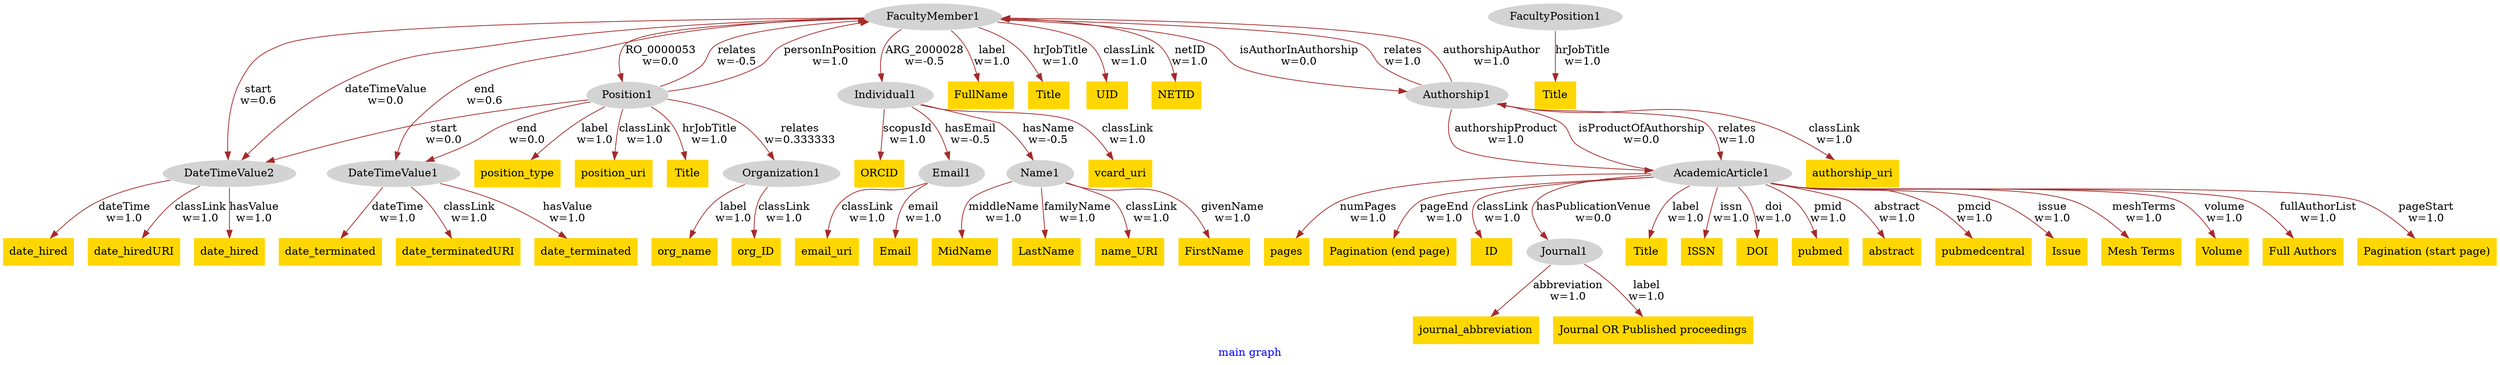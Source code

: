 digraph n0 {
fontcolor="blue"
remincross="true"
label="main graph"
n1[style="filled",color="white",fillcolor="lightgray",label="FacultyMember1"];
n2[style="filled",color="white",fillcolor="lightgray",label="DateTimeValue2"];
n3[style="filled",color="white",fillcolor="lightgray",label="DateTimeValue1"];
n4[style="filled",color="white",fillcolor="lightgray",label="Individual1"];
n5[style="filled",color="white",fillcolor="lightgray",label="Email1"];
n6[style="filled",color="white",fillcolor="lightgray",label="Name1"];
n7[shape="plaintext",style="filled",fillcolor="gold",label="FirstName"];
n8[shape="plaintext",style="filled",fillcolor="gold",label="FullName"];
n9[shape="plaintext",style="filled",fillcolor="gold",label="MidName"];
n10[shape="plaintext",style="filled",fillcolor="gold",label="LastName"];
n11[shape="plaintext",style="filled",fillcolor="gold",label="date_hired"];
n12[shape="plaintext",style="filled",fillcolor="gold",label="Email"];
n13[shape="plaintext",style="filled",fillcolor="gold",label="Title"];
n14[shape="plaintext",style="filled",fillcolor="gold",label="date_terminated"];
n15[shape="plaintext",style="filled",fillcolor="gold",label="date_hiredURI"];
n16[shape="plaintext",style="filled",fillcolor="gold",label="UID"];
n17[shape="plaintext",style="filled",fillcolor="gold",label="date_terminatedURI"];
n18[shape="plaintext",style="filled",fillcolor="gold",label="email_uri"];
n19[shape="plaintext",style="filled",fillcolor="gold",label="name_URI"];
n20[shape="plaintext",style="filled",fillcolor="gold",label="vcard_uri"];
n21[shape="plaintext",style="filled",fillcolor="gold",label="ORCID"];
n22[shape="plaintext",style="filled",fillcolor="gold",label="date_hired"];
n23[shape="plaintext",style="filled",fillcolor="gold",label="date_terminated"];
n24[style="filled",color="white",fillcolor="lightgray",label="FacultyPosition1"];
n25[shape="plaintext",style="filled",fillcolor="gold",label="Title"];
n26[style="filled",color="white",fillcolor="lightgray",label="Position1"];
n27[style="filled",color="white",fillcolor="lightgray",label="Organization1"];
n28[shape="plaintext",style="filled",fillcolor="gold",label="position_type"];
n29[shape="plaintext",style="filled",fillcolor="gold",label="org_ID"];
n30[shape="plaintext",style="filled",fillcolor="gold",label="position_uri"];
n31[shape="plaintext",style="filled",fillcolor="gold",label="org_name"];
n32[shape="plaintext",style="filled",fillcolor="gold",label="NETID"];
n33[shape="plaintext",style="filled",fillcolor="gold",label="Title"];
n34[style="filled",color="white",fillcolor="lightgray",label="AcademicArticle1"];
n35[style="filled",color="white",fillcolor="lightgray",label="Journal1"];
n36[style="filled",color="white",fillcolor="lightgray",label="Authorship1"];
n37[shape="plaintext",style="filled",fillcolor="gold",label="Title"];
n38[shape="plaintext",style="filled",fillcolor="gold",label="ISSN"];
n39[shape="plaintext",style="filled",fillcolor="gold",label="DOI"];
n40[shape="plaintext",style="filled",fillcolor="gold",label="journal_abbreviation"];
n41[shape="plaintext",style="filled",fillcolor="gold",label="pubmed"];
n42[shape="plaintext",style="filled",fillcolor="gold",label="authorship_uri"];
n43[shape="plaintext",style="filled",fillcolor="gold",label="Journal OR Published proceedings"];
n44[shape="plaintext",style="filled",fillcolor="gold",label="abstract"];
n45[shape="plaintext",style="filled",fillcolor="gold",label="pubmedcentral"];
n46[shape="plaintext",style="filled",fillcolor="gold",label="Issue"];
n47[shape="plaintext",style="filled",fillcolor="gold",label="Mesh Terms"];
n48[shape="plaintext",style="filled",fillcolor="gold",label="Volume"];
n49[shape="plaintext",style="filled",fillcolor="gold",label="Full Authors"];
n50[shape="plaintext",style="filled",fillcolor="gold",label="Pagination (start page)"];
n51[shape="plaintext",style="filled",fillcolor="gold",label="pages"];
n52[shape="plaintext",style="filled",fillcolor="gold",label="Pagination (end page)"];
n53[shape="plaintext",style="filled",fillcolor="gold",label="ID"];
n1 -> n2[color="brown",fontcolor="black",label="start\nw=0.6"]
n1 -> n3[color="brown",fontcolor="black",label="end\nw=0.6"]
n1 -> n4[color="brown",fontcolor="black",label="ARG_2000028\nw=-0.5"]
n4 -> n5[color="brown",fontcolor="black",label="hasEmail\nw=-0.5"]
n4 -> n6[color="brown",fontcolor="black",label="hasName\nw=-0.5"]
n6 -> n7[color="brown",fontcolor="black",label="givenName\nw=1.0"]
n1 -> n8[color="brown",fontcolor="black",label="label\nw=1.0"]
n6 -> n9[color="brown",fontcolor="black",label="middleName\nw=1.0"]
n6 -> n10[color="brown",fontcolor="black",label="familyName\nw=1.0"]
n2 -> n11[color="brown",fontcolor="black",label="dateTime\nw=1.0"]
n5 -> n12[color="brown",fontcolor="black",label="email\nw=1.0"]
n1 -> n13[color="brown",fontcolor="black",label="hrJobTitle\nw=1.0"]
n3 -> n14[color="brown",fontcolor="black",label="dateTime\nw=1.0"]
n2 -> n15[color="brown",fontcolor="black",label="classLink\nw=1.0"]
n1 -> n16[color="brown",fontcolor="black",label="classLink\nw=1.0"]
n3 -> n17[color="brown",fontcolor="black",label="classLink\nw=1.0"]
n5 -> n18[color="brown",fontcolor="black",label="classLink\nw=1.0"]
n6 -> n19[color="brown",fontcolor="black",label="classLink\nw=1.0"]
n4 -> n20[color="brown",fontcolor="black",label="classLink\nw=1.0"]
n4 -> n21[color="brown",fontcolor="black",label="scopusId\nw=1.0"]
n2 -> n22[color="brown",fontcolor="black",label="hasValue\nw=1.0"]
n3 -> n23[color="brown",fontcolor="black",label="hasValue\nw=1.0"]
n24 -> n25[color="brown",fontcolor="black",label="hrJobTitle\nw=1.0"]
n26 -> n1[color="brown",fontcolor="black",label="relates\nw=-0.5"]
n26 -> n27[color="brown",fontcolor="black",label="relates\nw=0.333333"]
n26 -> n28[color="brown",fontcolor="black",label="label\nw=1.0"]
n27 -> n29[color="brown",fontcolor="black",label="classLink\nw=1.0"]
n26 -> n30[color="brown",fontcolor="black",label="classLink\nw=1.0"]
n27 -> n31[color="brown",fontcolor="black",label="label\nw=1.0"]
n1 -> n32[color="brown",fontcolor="black",label="netID\nw=1.0"]
n26 -> n2[color="brown",fontcolor="black",label="start\nw=0.0"]
n26 -> n3[color="brown",fontcolor="black",label="end\nw=0.0"]
n26 -> n33[color="brown",fontcolor="black",label="hrJobTitle\nw=1.0"]
n1 -> n26[color="brown",fontcolor="black",label="RO_0000053\nw=0.0"]
n34 -> n35[color="brown",fontcolor="black",label="hasPublicationVenue\nw=0.0"]
n34 -> n36[color="brown",fontcolor="black",label="isProductOfAuthorship\nw=0.0"]
n36 -> n1[color="brown",fontcolor="black",label="relates\nw=1.0"]
n1 -> n2[color="brown",fontcolor="black",label="dateTimeValue\nw=0.0"]
n34 -> n37[color="brown",fontcolor="black",label="label\nw=1.0"]
n34 -> n38[color="brown",fontcolor="black",label="issn\nw=1.0"]
n34 -> n39[color="brown",fontcolor="black",label="doi\nw=1.0"]
n35 -> n40[color="brown",fontcolor="black",label="abbreviation\nw=1.0"]
n34 -> n41[color="brown",fontcolor="black",label="pmid\nw=1.0"]
n36 -> n42[color="brown",fontcolor="black",label="classLink\nw=1.0"]
n35 -> n43[color="brown",fontcolor="black",label="label\nw=1.0"]
n34 -> n44[color="brown",fontcolor="black",label="abstract\nw=1.0"]
n34 -> n45[color="brown",fontcolor="black",label="pmcid\nw=1.0"]
n34 -> n46[color="brown",fontcolor="black",label="issue\nw=1.0"]
n34 -> n47[color="brown",fontcolor="black",label="meshTerms\nw=1.0"]
n34 -> n48[color="brown",fontcolor="black",label="volume\nw=1.0"]
n34 -> n49[color="brown",fontcolor="black",label="fullAuthorList\nw=1.0"]
n34 -> n50[color="brown",fontcolor="black",label="pageStart\nw=1.0"]
n34 -> n51[color="brown",fontcolor="black",label="numPages\nw=1.0"]
n34 -> n52[color="brown",fontcolor="black",label="pageEnd\nw=1.0"]
n34 -> n53[color="brown",fontcolor="black",label="classLink\nw=1.0"]
n1 -> n36[color="brown",fontcolor="black",label="isAuthorInAuthorship\nw=0.0"]
n36 -> n34[color="brown",fontcolor="black",label="relates\nw=1.0"]
n36 -> n1[color="brown",fontcolor="black",label="authorshipAuthor\nw=1.0"]
n36 -> n34[color="brown",fontcolor="black",label="authorshipProduct\nw=1.0"]
n26 -> n1[color="brown",fontcolor="black",label="personInPosition\nw=1.0"]
}

